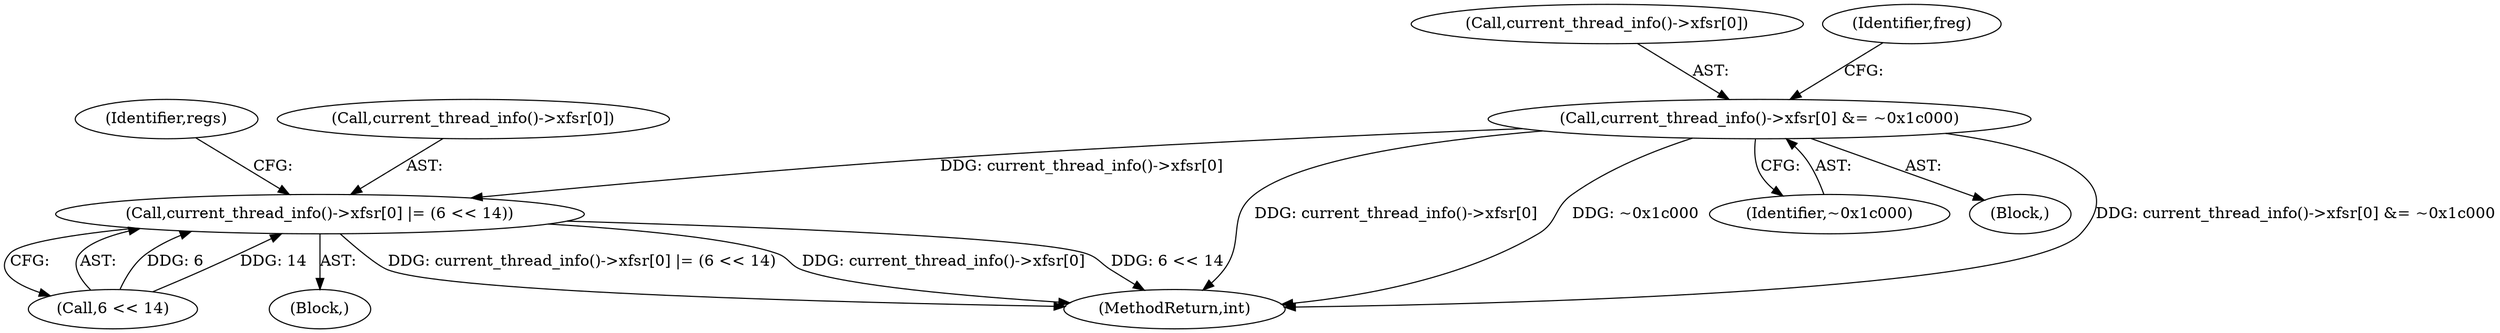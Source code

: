 digraph "0_linux_a8b0ca17b80e92faab46ee7179ba9e99ccb61233_36@API" {
"1000157" [label="(Call,current_thread_info()->xfsr[0] &= ~0x1c000)"];
"1000169" [label="(Call,current_thread_info()->xfsr[0] |= (6 << 14))"];
"1000179" [label="(Identifier,regs)"];
"1000157" [label="(Call,current_thread_info()->xfsr[0] &= ~0x1c000)"];
"1000605" [label="(MethodReturn,int)"];
"1000169" [label="(Call,current_thread_info()->xfsr[0] |= (6 << 14))"];
"1000163" [label="(Identifier,~0x1c000)"];
"1000109" [label="(Block,)"];
"1000175" [label="(Call,6 << 14)"];
"1000170" [label="(Call,current_thread_info()->xfsr[0])"];
"1000158" [label="(Call,current_thread_info()->xfsr[0])"];
"1000168" [label="(Block,)"];
"1000166" [label="(Identifier,freg)"];
"1000157" -> "1000109"  [label="AST: "];
"1000157" -> "1000163"  [label="CFG: "];
"1000158" -> "1000157"  [label="AST: "];
"1000163" -> "1000157"  [label="AST: "];
"1000166" -> "1000157"  [label="CFG: "];
"1000157" -> "1000605"  [label="DDG: current_thread_info()->xfsr[0] &= ~0x1c000"];
"1000157" -> "1000605"  [label="DDG: current_thread_info()->xfsr[0]"];
"1000157" -> "1000605"  [label="DDG: ~0x1c000"];
"1000157" -> "1000169"  [label="DDG: current_thread_info()->xfsr[0]"];
"1000169" -> "1000168"  [label="AST: "];
"1000169" -> "1000175"  [label="CFG: "];
"1000170" -> "1000169"  [label="AST: "];
"1000175" -> "1000169"  [label="AST: "];
"1000179" -> "1000169"  [label="CFG: "];
"1000169" -> "1000605"  [label="DDG: current_thread_info()->xfsr[0] |= (6 << 14)"];
"1000169" -> "1000605"  [label="DDG: current_thread_info()->xfsr[0]"];
"1000169" -> "1000605"  [label="DDG: 6 << 14"];
"1000175" -> "1000169"  [label="DDG: 6"];
"1000175" -> "1000169"  [label="DDG: 14"];
}
